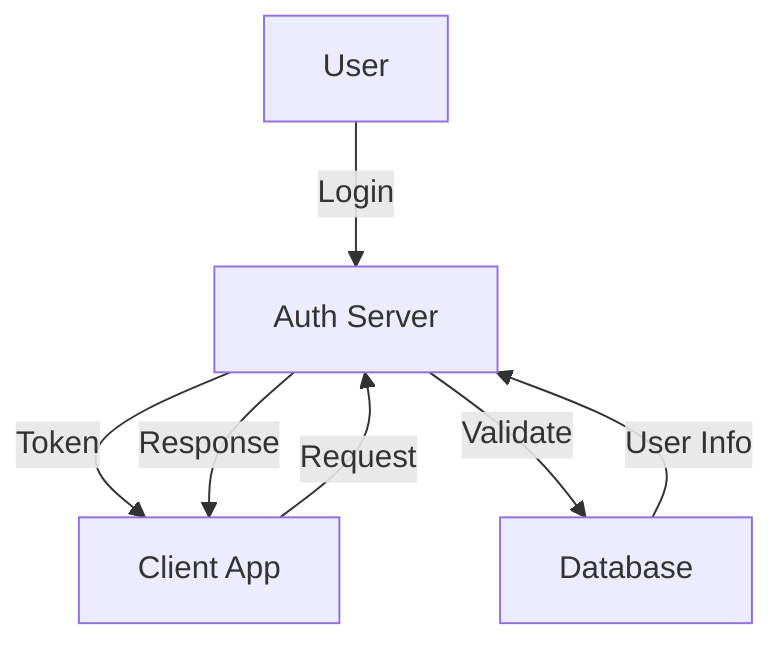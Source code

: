 flowchart TD
    A[User] -->|Login| B[Auth Server]
    B -->|Token| C[Client App]
    C -->|Request| B
    B -->|Validate| D[Database]
    D -->|User Info| B
    B -->|Response| C